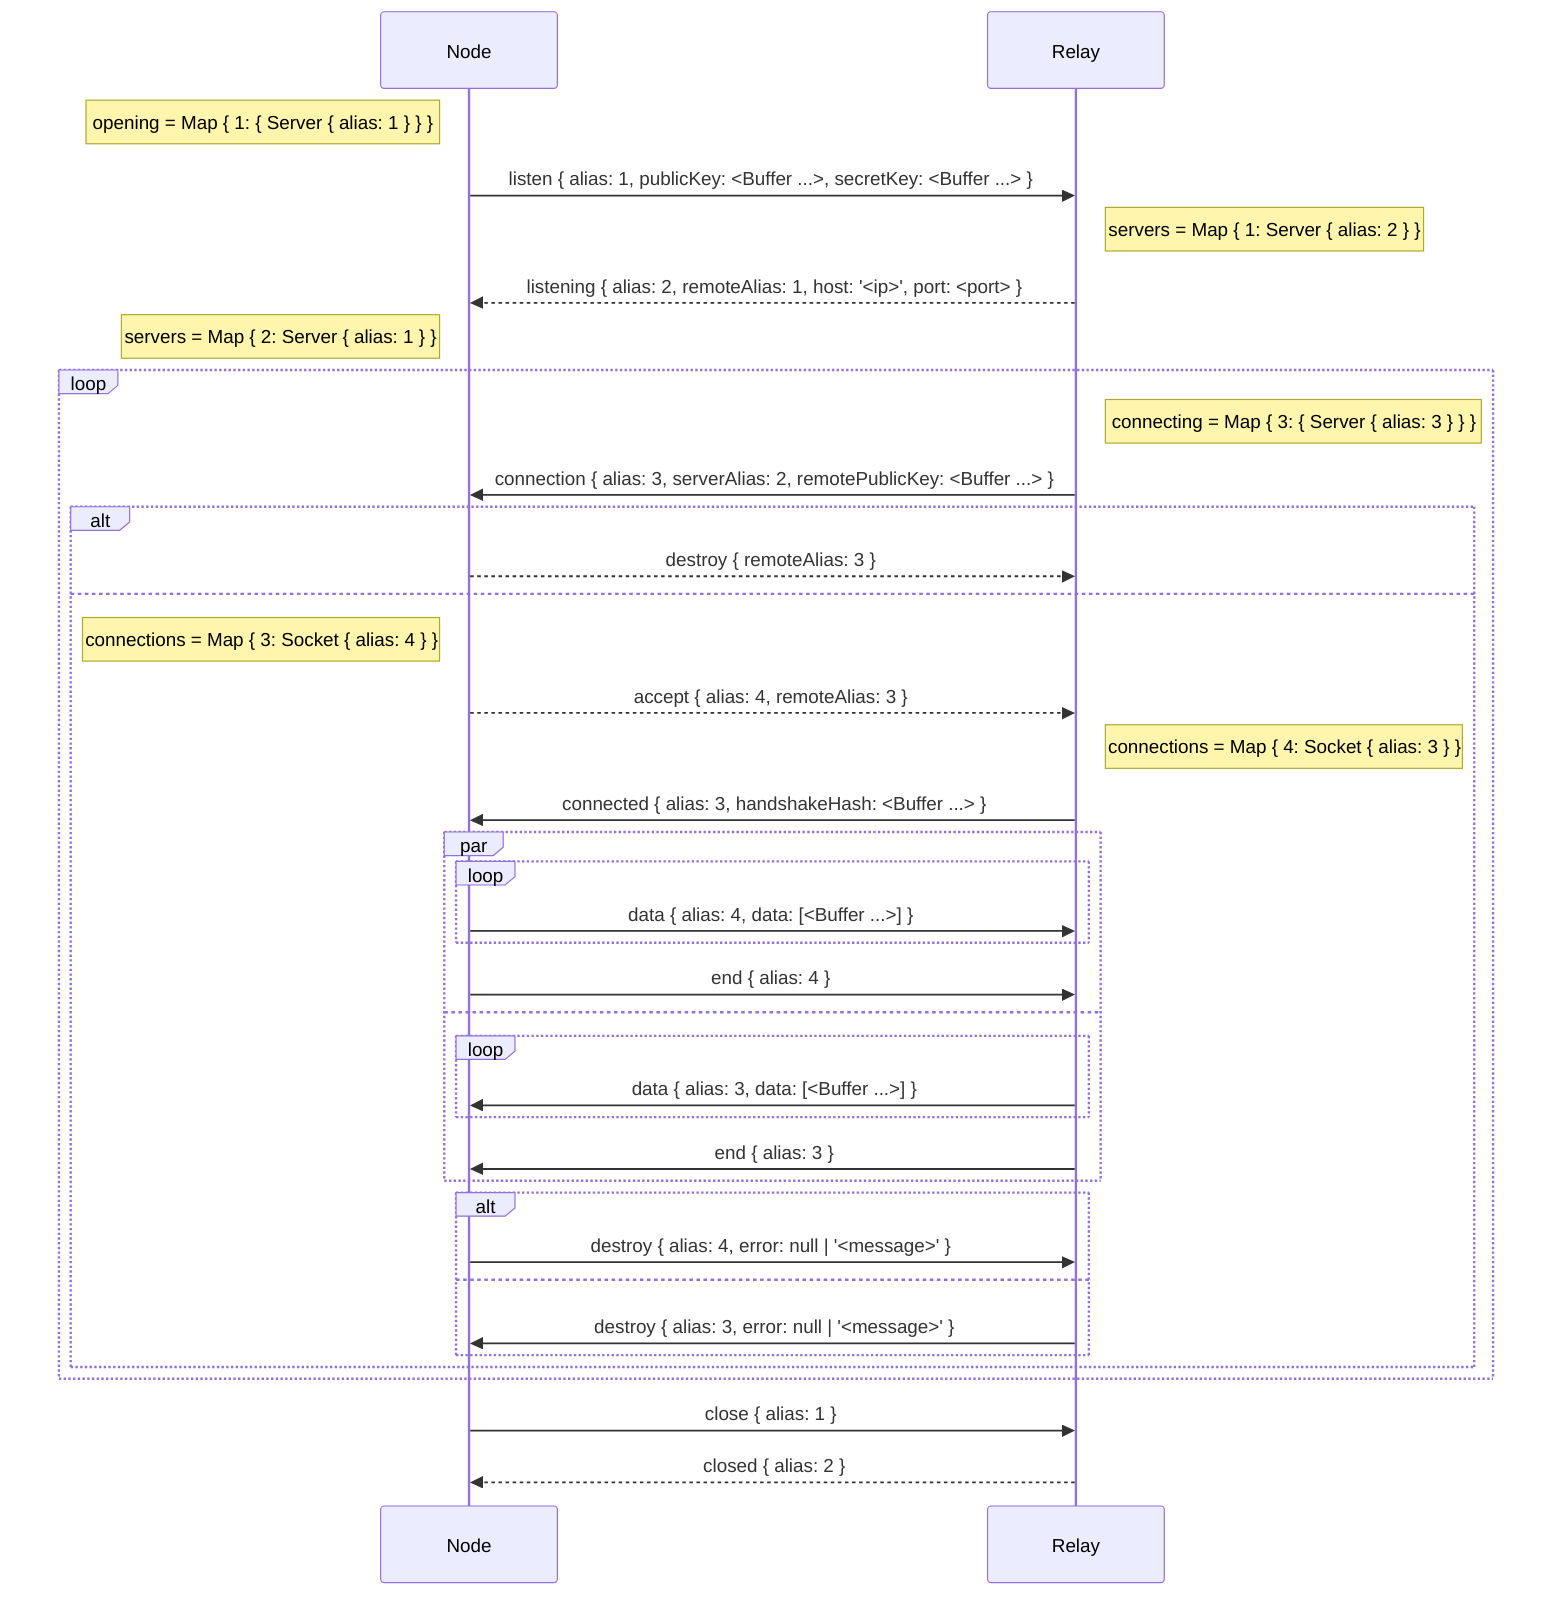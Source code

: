 sequenceDiagram
  participant N as Node
  participant R as Relay

  note left of N: opening = Map { 1: { Server { alias: 1 } } }

  N->>R: listen { alias: 1, publicKey: <Buffer ...>, secretKey: <Buffer ...> }

  note right of R: servers = Map { 1: Server { alias: 2 } }

  R-->>N: listening { alias: 2, remoteAlias: 1, host: '<ip>', port: <port> }

  note left of N: servers = Map { 2: Server { alias: 1 } }

  loop
    note right of R: connecting = Map { 3: { Server { alias: 3 } } }

    R->>N: connection { alias: 3, serverAlias: 2, remotePublicKey: <Buffer ...> }

    alt
      N-->>R: destroy { remoteAlias: 3 }
    else
      note left of N: connections = Map { 3: Socket { alias: 4 } }

      N-->>R: accept { alias: 4, remoteAlias: 3 }

      note right of R: connections = Map { 4: Socket { alias: 3 } }

      R->>N: connected { alias: 3, handshakeHash: <Buffer ...> }

      par
        loop
          N->>R: data { alias: 4, data: [<Buffer ...>] }
        end

        N->>R: end { alias: 4 }
      and
        loop
          R->>N: data { alias: 3, data: [<Buffer ...>] }
        end

        R->>N: end { alias: 3 }
      end

      alt
        N->>R: destroy { alias: 4, error: null | '<message>' }
      else
        R->>N: destroy { alias: 3, error: null | '<message>' }
      end
    end
  end

  N->>R: close { alias: 1 }

  R-->>N: closed { alias: 2 }